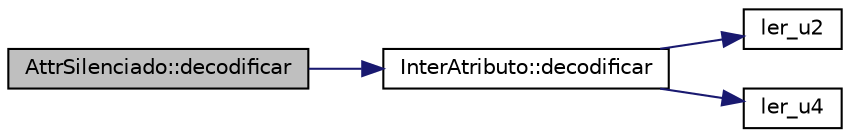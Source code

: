 digraph "AttrSilenciado::decodificar"
{
  edge [fontname="Helvetica",fontsize="10",labelfontname="Helvetica",labelfontsize="10"];
  node [fontname="Helvetica",fontsize="10",shape=record];
  rankdir="LR";
  Node18 [label="AttrSilenciado::decodificar",height=0.2,width=0.4,color="black", fillcolor="grey75", style="filled", fontcolor="black"];
  Node18 -> Node19 [color="midnightblue",fontsize="10",style="solid",fontname="Helvetica"];
  Node19 [label="InterAtributo::decodificar",height=0.2,width=0.4,color="black", fillcolor="white", style="filled",URL="$class_inter_atributo.html#a91ed2a4ee96bb6a0d248c56e1a02c84d",tooltip="Decodificador do arquivo binário .class para um atributo, extraindo todos os seus campos específicos..."];
  Node19 -> Node20 [color="midnightblue",fontsize="10",style="solid",fontname="Helvetica"];
  Node20 [label="ler_u2",height=0.2,width=0.4,color="black", fillcolor="white", style="filled",URL="$_arquivos_8hpp.html#a03c0b303e6ae10d2faa53a91ca574aa0",tooltip="Leitura de 2 bytes de um arquivo, considerado como binário. "];
  Node19 -> Node21 [color="midnightblue",fontsize="10",style="solid",fontname="Helvetica"];
  Node21 [label="ler_u4",height=0.2,width=0.4,color="black", fillcolor="white", style="filled",URL="$_arquivos_8hpp.html#a4ec5f26aa79c35415ffc7955566d8ac6",tooltip="Leitura de 4 bytes de um arquivo, considerado como binário. "];
}
